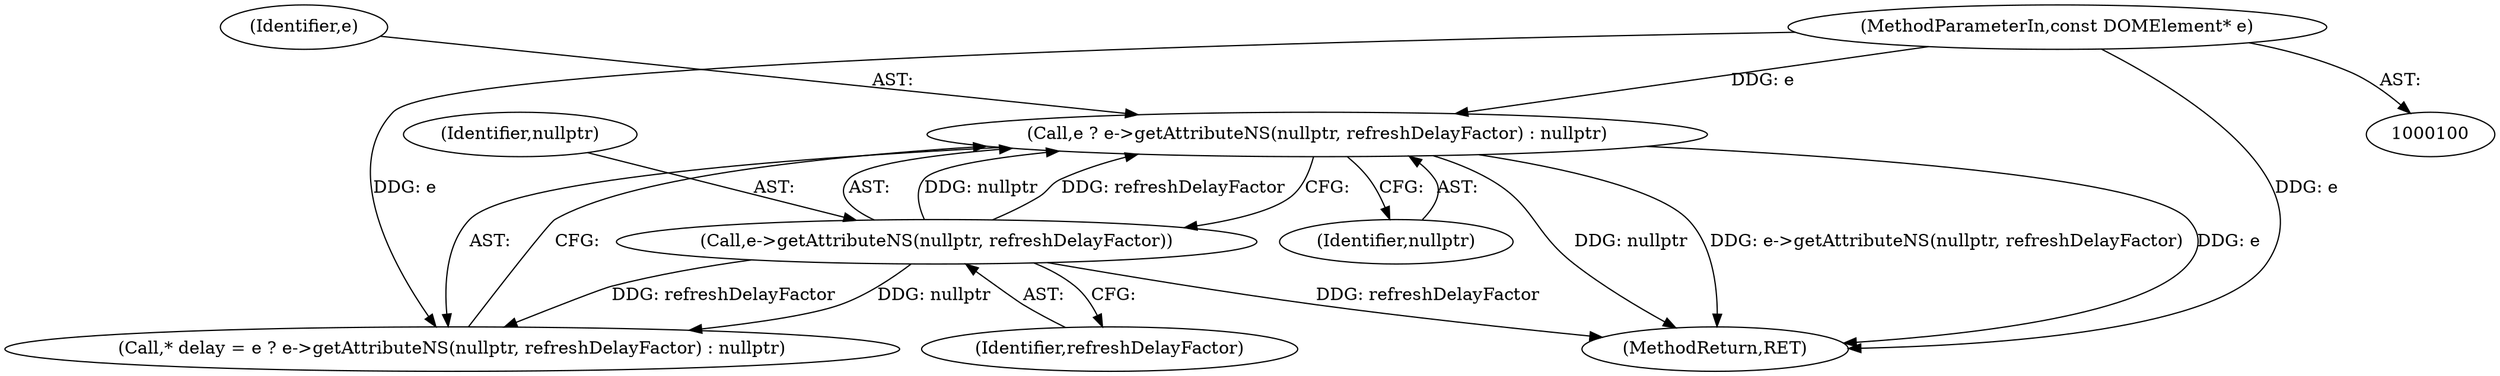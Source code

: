 digraph "0_shibboleth_6182b0acf2df670e75423c2ed7afe6950ef11c9d@pointer" {
"1000116" [label="(Call,e ? e->getAttributeNS(nullptr, refreshDelayFactor) : nullptr)"];
"1000101" [label="(MethodParameterIn,const DOMElement* e)"];
"1000118" [label="(Call,e->getAttributeNS(nullptr, refreshDelayFactor))"];
"1000120" [label="(Identifier,refreshDelayFactor)"];
"1000101" [label="(MethodParameterIn,const DOMElement* e)"];
"1000118" [label="(Call,e->getAttributeNS(nullptr, refreshDelayFactor))"];
"1000121" [label="(Identifier,nullptr)"];
"1000119" [label="(Identifier,nullptr)"];
"1000117" [label="(Identifier,e)"];
"1000168" [label="(MethodReturn,RET)"];
"1000116" [label="(Call,e ? e->getAttributeNS(nullptr, refreshDelayFactor) : nullptr)"];
"1000114" [label="(Call,* delay = e ? e->getAttributeNS(nullptr, refreshDelayFactor) : nullptr)"];
"1000116" -> "1000114"  [label="AST: "];
"1000116" -> "1000118"  [label="CFG: "];
"1000116" -> "1000121"  [label="CFG: "];
"1000117" -> "1000116"  [label="AST: "];
"1000118" -> "1000116"  [label="AST: "];
"1000121" -> "1000116"  [label="AST: "];
"1000114" -> "1000116"  [label="CFG: "];
"1000116" -> "1000168"  [label="DDG: nullptr"];
"1000116" -> "1000168"  [label="DDG: e->getAttributeNS(nullptr, refreshDelayFactor)"];
"1000116" -> "1000168"  [label="DDG: e"];
"1000101" -> "1000116"  [label="DDG: e"];
"1000118" -> "1000116"  [label="DDG: nullptr"];
"1000118" -> "1000116"  [label="DDG: refreshDelayFactor"];
"1000101" -> "1000100"  [label="AST: "];
"1000101" -> "1000168"  [label="DDG: e"];
"1000101" -> "1000114"  [label="DDG: e"];
"1000118" -> "1000120"  [label="CFG: "];
"1000119" -> "1000118"  [label="AST: "];
"1000120" -> "1000118"  [label="AST: "];
"1000118" -> "1000168"  [label="DDG: refreshDelayFactor"];
"1000118" -> "1000114"  [label="DDG: nullptr"];
"1000118" -> "1000114"  [label="DDG: refreshDelayFactor"];
}
